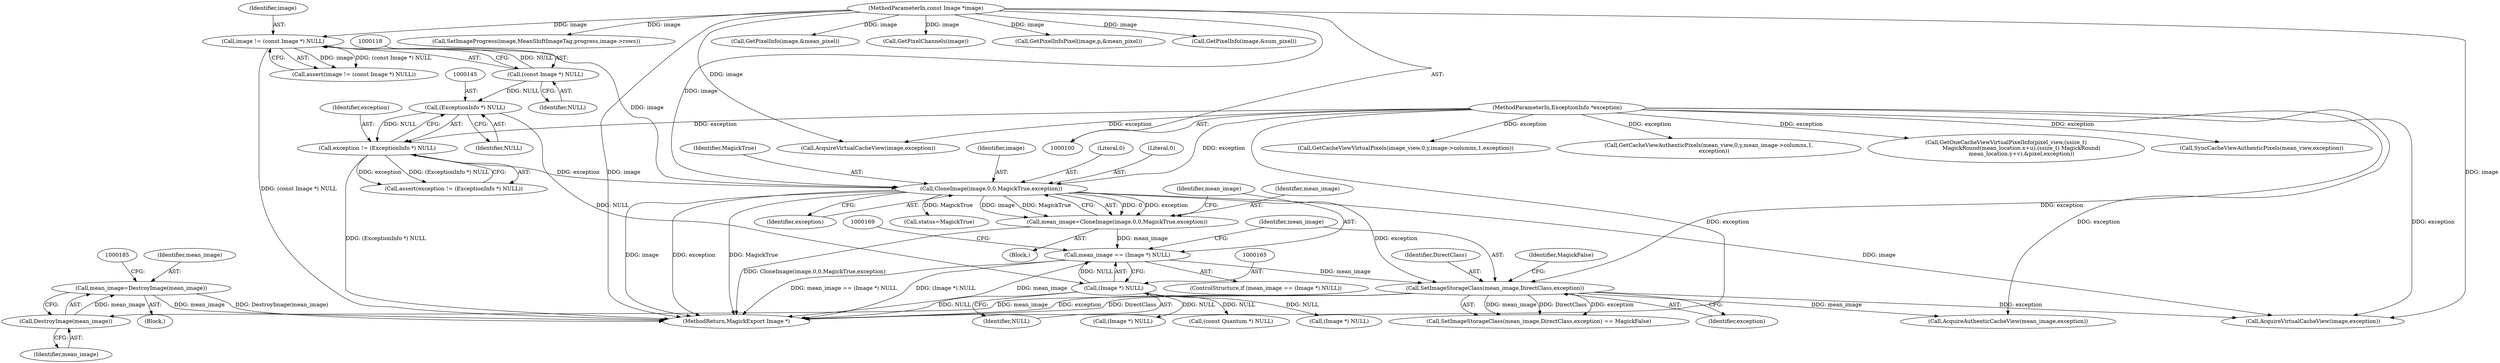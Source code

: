 digraph "0_ImageMagick6_a77d8d97f5a7bced0468f0b08798c83fb67427bc@pointer" {
"1000179" [label="(Call,mean_image=DestroyImage(mean_image))"];
"1000181" [label="(Call,DestroyImage(mean_image))"];
"1000173" [label="(Call,SetImageStorageClass(mean_image,DirectClass,exception))"];
"1000162" [label="(Call,mean_image == (Image *) NULL)"];
"1000153" [label="(Call,mean_image=CloneImage(image,0,0,MagickTrue,exception))"];
"1000155" [label="(Call,CloneImage(image,0,0,MagickTrue,exception))"];
"1000115" [label="(Call,image != (const Image *) NULL)"];
"1000101" [label="(MethodParameterIn,const Image *image)"];
"1000117" [label="(Call,(const Image *) NULL)"];
"1000142" [label="(Call,exception != (ExceptionInfo *) NULL)"];
"1000105" [label="(MethodParameterIn,ExceptionInfo *exception)"];
"1000144" [label="(Call,(ExceptionInfo *) NULL)"];
"1000164" [label="(Call,(Image *) NULL)"];
"1000142" [label="(Call,exception != (ExceptionInfo *) NULL)"];
"1000175" [label="(Identifier,DirectClass)"];
"1000232" [label="(Call,GetCacheViewVirtualPixels(image_view,0,y,image->columns,1,exception))"];
"1000764" [label="(Call,SetImageProgress(image,MeanShiftImageTag,progress,image->rows))"];
"1000161" [label="(ControlStructure,if (mean_image == (Image *) NULL))"];
"1000158" [label="(Literal,0)"];
"1000200" [label="(Call,AcquireVirtualCacheView(image,exception))"];
"1000119" [label="(Identifier,NULL)"];
"1000243" [label="(Call,GetCacheViewAuthenticPixels(mean_view,0,y,mean_image->columns,1,\n      exception))"];
"1000163" [label="(Identifier,mean_image)"];
"1000114" [label="(Call,assert(image != (const Image *) NULL))"];
"1000160" [label="(Identifier,exception)"];
"1000106" [label="(Block,)"];
"1000172" [label="(Call,SetImageStorageClass(mean_image,DirectClass,exception) == MagickFalse)"];
"1000162" [label="(Call,mean_image == (Image *) NULL)"];
"1000159" [label="(Identifier,MagickTrue)"];
"1000105" [label="(MethodParameterIn,ExceptionInfo *exception)"];
"1000156" [label="(Identifier,image)"];
"1000288" [label="(Call,GetPixelInfo(image,&mean_pixel))"];
"1000157" [label="(Literal,0)"];
"1000180" [label="(Identifier,mean_image)"];
"1000143" [label="(Identifier,exception)"];
"1000256" [label="(Call,(const Quantum *) NULL)"];
"1000115" [label="(Call,image != (const Image *) NULL)"];
"1000155" [label="(Call,CloneImage(image,0,0,MagickTrue,exception))"];
"1000173" [label="(Call,SetImageStorageClass(mean_image,DirectClass,exception))"];
"1000144" [label="(Call,(ExceptionInfo *) NULL)"];
"1000411" [label="(Call,GetOneCacheViewVirtualPixelInfo(pixel_view,(ssize_t)\n                  MagickRound(mean_location.x+u),(ssize_t) MagickRound(\n                  mean_location.y+v),&pixel,exception))"];
"1000735" [label="(Call,GetPixelChannels(image))"];
"1000292" [label="(Call,GetPixelInfoPixel(image,p,&mean_pixel))"];
"1000117" [label="(Call,(const Image *) NULL)"];
"1000176" [label="(Identifier,exception)"];
"1000174" [label="(Identifier,mean_image)"];
"1000141" [label="(Call,assert(exception != (ExceptionInfo *) NULL))"];
"1000181" [label="(Call,DestroyImage(mean_image))"];
"1000166" [label="(Identifier,NULL)"];
"1000168" [label="(Call,(Image *) NULL)"];
"1000116" [label="(Identifier,image)"];
"1000337" [label="(Call,GetPixelInfo(image,&sum_pixel))"];
"1000743" [label="(Call,SyncCacheViewAuthenticPixels(mean_view,exception))"];
"1000187" [label="(Call,status=MagickTrue)"];
"1000184" [label="(Call,(Image *) NULL)"];
"1000178" [label="(Block,)"];
"1000177" [label="(Identifier,MagickFalse)"];
"1000164" [label="(Call,(Image *) NULL)"];
"1000792" [label="(MethodReturn,MagickExport Image *)"];
"1000205" [label="(Call,AcquireAuthenticCacheView(mean_image,exception))"];
"1000154" [label="(Identifier,mean_image)"];
"1000182" [label="(Identifier,mean_image)"];
"1000179" [label="(Call,mean_image=DestroyImage(mean_image))"];
"1000195" [label="(Call,AcquireVirtualCacheView(image,exception))"];
"1000146" [label="(Identifier,NULL)"];
"1000101" [label="(MethodParameterIn,const Image *image)"];
"1000153" [label="(Call,mean_image=CloneImage(image,0,0,MagickTrue,exception))"];
"1000179" -> "1000178"  [label="AST: "];
"1000179" -> "1000181"  [label="CFG: "];
"1000180" -> "1000179"  [label="AST: "];
"1000181" -> "1000179"  [label="AST: "];
"1000185" -> "1000179"  [label="CFG: "];
"1000179" -> "1000792"  [label="DDG: DestroyImage(mean_image)"];
"1000179" -> "1000792"  [label="DDG: mean_image"];
"1000181" -> "1000179"  [label="DDG: mean_image"];
"1000181" -> "1000182"  [label="CFG: "];
"1000182" -> "1000181"  [label="AST: "];
"1000173" -> "1000181"  [label="DDG: mean_image"];
"1000173" -> "1000172"  [label="AST: "];
"1000173" -> "1000176"  [label="CFG: "];
"1000174" -> "1000173"  [label="AST: "];
"1000175" -> "1000173"  [label="AST: "];
"1000176" -> "1000173"  [label="AST: "];
"1000177" -> "1000173"  [label="CFG: "];
"1000173" -> "1000792"  [label="DDG: exception"];
"1000173" -> "1000792"  [label="DDG: DirectClass"];
"1000173" -> "1000172"  [label="DDG: mean_image"];
"1000173" -> "1000172"  [label="DDG: DirectClass"];
"1000173" -> "1000172"  [label="DDG: exception"];
"1000162" -> "1000173"  [label="DDG: mean_image"];
"1000155" -> "1000173"  [label="DDG: exception"];
"1000105" -> "1000173"  [label="DDG: exception"];
"1000173" -> "1000195"  [label="DDG: exception"];
"1000173" -> "1000205"  [label="DDG: mean_image"];
"1000162" -> "1000161"  [label="AST: "];
"1000162" -> "1000164"  [label="CFG: "];
"1000163" -> "1000162"  [label="AST: "];
"1000164" -> "1000162"  [label="AST: "];
"1000169" -> "1000162"  [label="CFG: "];
"1000174" -> "1000162"  [label="CFG: "];
"1000162" -> "1000792"  [label="DDG: (Image *) NULL"];
"1000162" -> "1000792"  [label="DDG: mean_image"];
"1000162" -> "1000792"  [label="DDG: mean_image == (Image *) NULL"];
"1000153" -> "1000162"  [label="DDG: mean_image"];
"1000164" -> "1000162"  [label="DDG: NULL"];
"1000153" -> "1000106"  [label="AST: "];
"1000153" -> "1000155"  [label="CFG: "];
"1000154" -> "1000153"  [label="AST: "];
"1000155" -> "1000153"  [label="AST: "];
"1000163" -> "1000153"  [label="CFG: "];
"1000153" -> "1000792"  [label="DDG: CloneImage(image,0,0,MagickTrue,exception)"];
"1000155" -> "1000153"  [label="DDG: 0"];
"1000155" -> "1000153"  [label="DDG: exception"];
"1000155" -> "1000153"  [label="DDG: image"];
"1000155" -> "1000153"  [label="DDG: MagickTrue"];
"1000155" -> "1000160"  [label="CFG: "];
"1000156" -> "1000155"  [label="AST: "];
"1000157" -> "1000155"  [label="AST: "];
"1000158" -> "1000155"  [label="AST: "];
"1000159" -> "1000155"  [label="AST: "];
"1000160" -> "1000155"  [label="AST: "];
"1000155" -> "1000792"  [label="DDG: MagickTrue"];
"1000155" -> "1000792"  [label="DDG: exception"];
"1000155" -> "1000792"  [label="DDG: image"];
"1000115" -> "1000155"  [label="DDG: image"];
"1000101" -> "1000155"  [label="DDG: image"];
"1000142" -> "1000155"  [label="DDG: exception"];
"1000105" -> "1000155"  [label="DDG: exception"];
"1000155" -> "1000187"  [label="DDG: MagickTrue"];
"1000155" -> "1000195"  [label="DDG: image"];
"1000115" -> "1000114"  [label="AST: "];
"1000115" -> "1000117"  [label="CFG: "];
"1000116" -> "1000115"  [label="AST: "];
"1000117" -> "1000115"  [label="AST: "];
"1000114" -> "1000115"  [label="CFG: "];
"1000115" -> "1000792"  [label="DDG: (const Image *) NULL"];
"1000115" -> "1000114"  [label="DDG: image"];
"1000115" -> "1000114"  [label="DDG: (const Image *) NULL"];
"1000101" -> "1000115"  [label="DDG: image"];
"1000117" -> "1000115"  [label="DDG: NULL"];
"1000101" -> "1000100"  [label="AST: "];
"1000101" -> "1000792"  [label="DDG: image"];
"1000101" -> "1000195"  [label="DDG: image"];
"1000101" -> "1000200"  [label="DDG: image"];
"1000101" -> "1000288"  [label="DDG: image"];
"1000101" -> "1000292"  [label="DDG: image"];
"1000101" -> "1000337"  [label="DDG: image"];
"1000101" -> "1000735"  [label="DDG: image"];
"1000101" -> "1000764"  [label="DDG: image"];
"1000117" -> "1000119"  [label="CFG: "];
"1000118" -> "1000117"  [label="AST: "];
"1000119" -> "1000117"  [label="AST: "];
"1000117" -> "1000144"  [label="DDG: NULL"];
"1000142" -> "1000141"  [label="AST: "];
"1000142" -> "1000144"  [label="CFG: "];
"1000143" -> "1000142"  [label="AST: "];
"1000144" -> "1000142"  [label="AST: "];
"1000141" -> "1000142"  [label="CFG: "];
"1000142" -> "1000792"  [label="DDG: (ExceptionInfo *) NULL"];
"1000142" -> "1000141"  [label="DDG: exception"];
"1000142" -> "1000141"  [label="DDG: (ExceptionInfo *) NULL"];
"1000105" -> "1000142"  [label="DDG: exception"];
"1000144" -> "1000142"  [label="DDG: NULL"];
"1000105" -> "1000100"  [label="AST: "];
"1000105" -> "1000792"  [label="DDG: exception"];
"1000105" -> "1000195"  [label="DDG: exception"];
"1000105" -> "1000200"  [label="DDG: exception"];
"1000105" -> "1000205"  [label="DDG: exception"];
"1000105" -> "1000232"  [label="DDG: exception"];
"1000105" -> "1000243"  [label="DDG: exception"];
"1000105" -> "1000411"  [label="DDG: exception"];
"1000105" -> "1000743"  [label="DDG: exception"];
"1000144" -> "1000146"  [label="CFG: "];
"1000145" -> "1000144"  [label="AST: "];
"1000146" -> "1000144"  [label="AST: "];
"1000144" -> "1000164"  [label="DDG: NULL"];
"1000164" -> "1000166"  [label="CFG: "];
"1000165" -> "1000164"  [label="AST: "];
"1000166" -> "1000164"  [label="AST: "];
"1000164" -> "1000792"  [label="DDG: NULL"];
"1000164" -> "1000168"  [label="DDG: NULL"];
"1000164" -> "1000184"  [label="DDG: NULL"];
"1000164" -> "1000256"  [label="DDG: NULL"];
}

